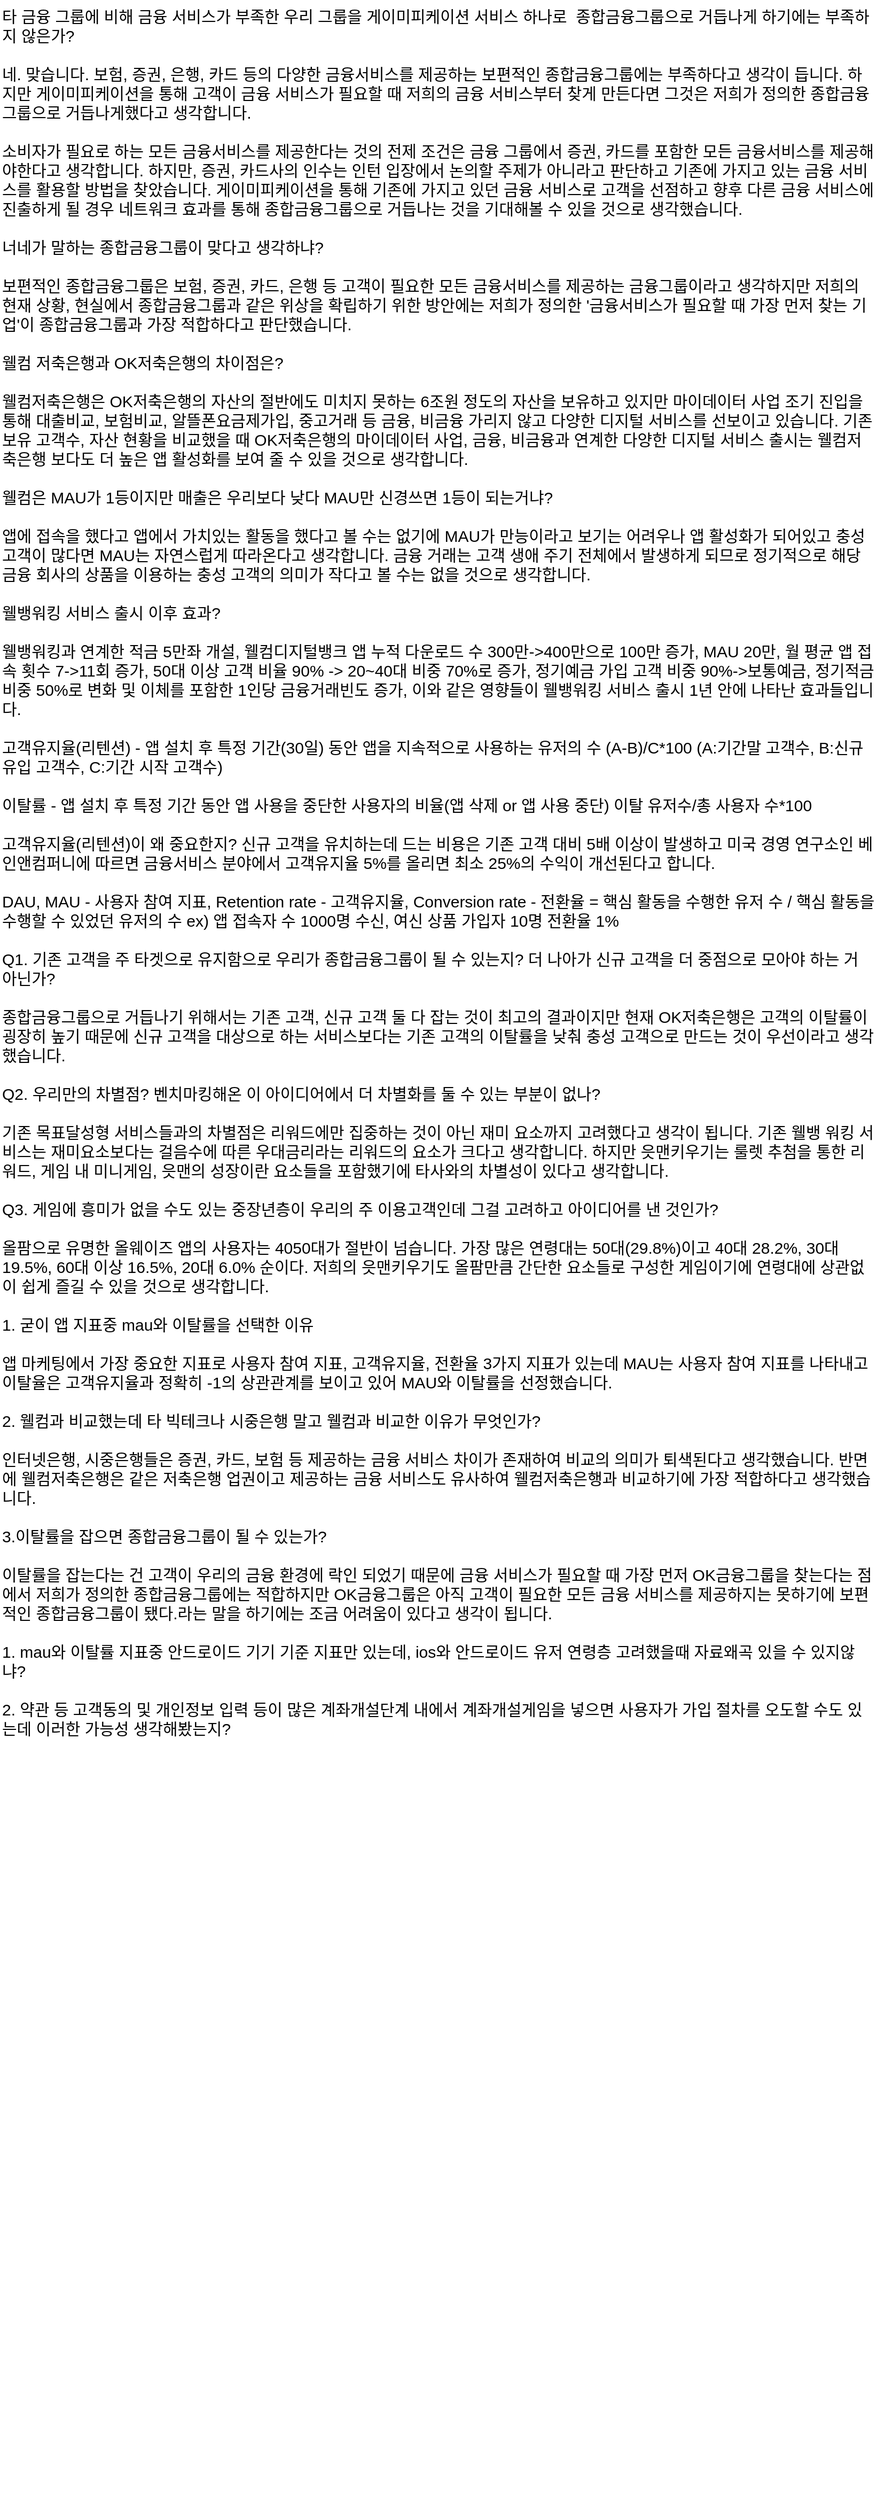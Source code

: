 <mxfile version="22.1.21" type="github">
  <diagram name="페이지-1" id="JB-Fa8y8QE4pFSvhaT2N">
    <mxGraphModel dx="1434" dy="3084" grid="1" gridSize="10" guides="1" tooltips="1" connect="1" arrows="1" fold="1" page="1" pageScale="1" pageWidth="827" pageHeight="1169" math="0" shadow="0">
      <root>
        <mxCell id="0" />
        <mxCell id="1" parent="0" />
        <mxCell id="AWfFaUfJ7yot6-zXb4n6-1" value="타 금융 그룹에 비해 금융 서비스가 부족한 우리 그룹을 게이미피케이션 서비스 하나로  종합금융그룹으로 거듭나게 하기에는 부족하지 않은가?&#xa;&#xa;네. 맞습니다. 보험, 증권, 은행, 카드 등의 다양한 금융서비스를 제공하는 보편적인 종합금융그룹에는 부족하다고 생각이 듭니다. 하지만 게이미피케이션을 통해 고객이 금융 서비스가 필요할 때 저희의 금융 서비스부터 찾게 만든다면 그것은 저희가 정의한 종합금융그룹으로 거듭나게했다고 생각합니다.&#xa;&#xa;소비자가 필요로 하는 모든 금융서비스를 제공한다는 것의 전제 조건은 금융 그룹에서 증권, 카드를 포함한 모든 금융서비스를 제공해야한다고 생각합니다. 하지만, 증권, 카드사의 인수는 인턴 입장에서 논의할 주제가 아니라고 판단하고 기존에 가지고 있는 금융 서비스를 활용할 방법을 찾았습니다. 게이미피케이션을 통해 기존에 가지고 있던 금융 서비스로 고객을 선점하고 향후 다른 금융 서비스에 진출하게 될 경우 네트워크 효과를 통해 종합금융그룹으로 거듭나는 것을 기대해볼 수 있을 것으로 생각했습니다.&#xa;&#xa;너네가 말하는 종합금융그룹이 맞다고 생각하냐?&#xa;&#xa;보편적인 종합금융그룹은 보험, 증권, 카드, 은행 등 고객이 필요한 모든 금융서비스를 제공하는 금융그룹이라고 생각하지만 저희의 현재 상황, 현실에서 종합금융그룹과 같은 위상을 확립하기 위한 방안에는 저희가 정의한 &#39;금융서비스가 필요할 때 가장 먼저 찾는 기업&#39;이 종합금융그룹과 가장 적합하다고 판단했습니다.&#xa;&#xa;웰컴 저축은행과 OK저축은행의 차이점은?&#xa;&#xa;웰컴저축은행은 OK저축은행의 자산의 절반에도 미치지 못하는 6조원 정도의 자산을 보유하고 있지만 마이데이터 사업 조기 진입을 통해 대출비교, 보험비교, 알뜰폰요금제가입, 중고거래 등 금융, 비금융 가리지 않고 다양한 디지털 서비스를 선보이고 있습니다. 기존 보유 고객수, 자산 현황을 비교했을 때 OK저축은행의 마이데이터 사업, 금융, 비금융과 연계한 다양한 디지털 서비스 출시는 웰컴저축은행 보다도 더 높은 앱 활성화를 보여 줄 수 있을 것으로 생각합니다.&#xa;&#xa;웰컴은 MAU가 1등이지만 매출은 우리보다 낮다 MAU만 신경쓰면 1등이 되는거냐?&#xa;&#xa;앱에 접속을 했다고 앱에서 가치있는 활동을 했다고 볼 수는 없기에 MAU가 만능이라고 보기는 어려우나 앱 활성화가 되어있고 충성 고객이 많다면 MAU는 자연스럽게 따라온다고 생각합니다. 금융 거래는 고객 생애 주기 전체에서 발생하게 되므로 정기적으로 해당 금융 회사의 상품을 이용하는 충성 고객의 의미가 작다고 볼 수는 없을 것으로 생각합니다.&#xa;&#xa;웰뱅워킹 서비스 출시 이후 효과?&#xa;&#xa;웰뱅워킹과 연계한 적금 5만좌 개설, 웰컴디지털뱅크 앱 누적 다운로드 수 300만-&gt;400만으로 100만 증가, MAU 20만, 월 평균 앱 접속 횟수 7-&gt;11회 증가, 50대 이상 고객 비율 90% -&gt; 20~40대 비중 70%로 증가, 정기예금 가입 고객 비중 90%-&gt;보통예금, 정기적금 비중 50%로 변화 및 이체를 포함한 1인당 금융거래빈도 증가, 이와 같은 영향들이 웰뱅워킹 서비스 출시 1년 안에 나타난 효과들입니다.&#xa;&#xa;고객유지율(리텐션) - 앱 설치 후 특정 기간(30일) 동안 앱을 지속적으로 사용하는 유저의 수 (A-B)/C*100 (A:기간말 고객수, B:신규 유입 고객수, C:기간 시작 고객수)&#xa;&#xa;이탈률 - 앱 설치 후 특정 기간 동안 앱 사용을 중단한 사용자의 비율(앱 삭제 or 앱 사용 중단) 이탈 유저수/총 사용자 수*100&#xa;&#xa;고객유지율(리텐션)이 왜 중요한지? 신규 고객을 유치하는데 드는 비용은 기존 고객 대비 5배 이상이 발생하고 미국 경영 연구소인 베인앤컴퍼니에 따르면 금융서비스 분야에서 고객유지율 5%를 올리면 최소 25%의 수익이 개선된다고 합니다.  &#xa;&#xa;DAU, MAU - 사용자 참여 지표, Retention rate - 고객유지율, Conversion rate - 전환율 = 핵심 활동을 수행한 유저 수 / 핵심 활동을 수행할 수 있었던 유저의 수 ex) 앱 접속자 수 1000명 수신, 여신 상품 가입자 10명 전환율 1%&#xa;&#xa;Q1. 기존 고객을 주 타겟으로 유지함으로 우리가 종합금융그룹이 될 수 있는지? 더 나아가 신규 고객을 더 중점으로 모아야 하는 거 아닌가? &#xa;&#xa;종합금융그룹으로 거듭나기 위해서는 기존 고객, 신규 고객 둘 다 잡는 것이 최고의 결과이지만 현재 OK저축은행은 고객의 이탈률이 굉장히 높기 때문에 신규 고객을 대상으로 하는 서비스보다는 기존 고객의 이탈률을 낮춰 충성 고객으로 만드는 것이 우선이라고 생각했습니다.&#xa;&#xa;Q2. 우리만의 차별점? 벤치마킹해온 이 아이디어에서 더 차별화를 둘 수 있는 부분이 없나? &#xa;&#xa;기존 목표달성형 서비스들과의 차별점은 리워드에만 집중하는 것이 아닌 재미 요소까지 고려했다고 생각이 됩니다. 기존 웰뱅 워킹 서비스는 재미요소보다는 걸음수에 따른 우대금리라는 리워드의 요소가 크다고 생각합니다. 하지만 읏맨키우기는 룰렛 추첨을 통한 리워드, 게임 내 미니게임, 읏맨의 성장이란 요소들을 포함했기에 타사와의 차별성이 있다고 생각합니다.&#xa;&#xa;Q3. 게임에 흥미가 없을 수도 있는 중장년층이 우리의 주 이용고객인데 그걸 고려하고 아이디어를 낸 것인가? &#xa;&#xa;올팜으로 유명한 올웨이즈 앱의 사용자는 4050대가 절반이 넘습니다. 가장 많은 연령대는 50대(29.8%)이고 40대 28.2%, 30대 19.5%, 60대 이상 16.5%, 20대 6.0% 순이다. 저희의 읏맨키우기도 올팜만큼 간단한 요소들로 구성한 게임이기에 연령대에 상관없이 쉽게 즐길 수 있을 것으로 생각합니다.&#xa;&#xa;1. 굳이 앱 지표중 mau와 이탈률을 선택한 이유&#xa;&#xa;앱 마케팅에서 가장 중요한 지표로 사용자 참여 지표, 고객유지율, 전환율 3가지 지표가 있는데 MAU는 사용자 참여 지표를 나타내고 이탈율은 고객유지율과 정확히 -1의 상관관계를 보이고 있어 MAU와 이탈률을 선정했습니다.&#xa;&#xa;2. 웰컴과 비교했는데 타 빅테크나 시중은행 말고 웰컴과 비교한 이유가 무엇인가?&#xa;&#xa;인터넷은행, 시중은행들은 증권, 카드, 보험 등 제공하는 금융 서비스 차이가 존재하여 비교의 의미가 퇴색된다고 생각했습니다. 반면에 웰컴저축은행은 같은 저축은행 업권이고 제공하는 금융 서비스도 유사하여 웰컴저축은행과 비교하기에 가장 적합하다고 생각했습니다.&#xa;&#xa;3.이탈률을 잡으면 종합금융그룹이 될 수 있는가?&#xa;&#xa;이탈률을 잡는다는 건 고객이 우리의 금융 환경에 락인 되었기 때문에 금융 서비스가 필요할 때 가장 먼저 OK금융그룹을 찾는다는 점에서 저희가 정의한 종합금융그룹에는 적합하지만 OK금융그룹은 아직 고객이 필요한 모든 금융 서비스를 제공하지는 못하기에 보편적인 종합금융그룹이 됐다.라는 말을 하기에는 조금 어려움이 있다고 생각이 됩니다. &#xa;&#xa;1. mau와 이탈률 지표중 안드로이드 기기 기준 지표만 있는데, ios와 안드로이드 유저 연령층 고려했을때 자료왜곡 있을 수 있지않냐?&#xa;&#xa;2. 약관 등 고객동의 및 개인정보 입력 등이 많은 계좌개설단계 내에서 계좌개설게임을 넣으면 사용자가 가입 절차를 오도할 수도 있는데 이러한 가능성 생각해봤는지?&#xa;" style="text;whiteSpace=wrap;fontSize=15;" parent="1" vertex="1">
          <mxGeometry x="7" y="-2338" width="820" height="2338" as="geometry" />
        </mxCell>
      </root>
    </mxGraphModel>
  </diagram>
</mxfile>
